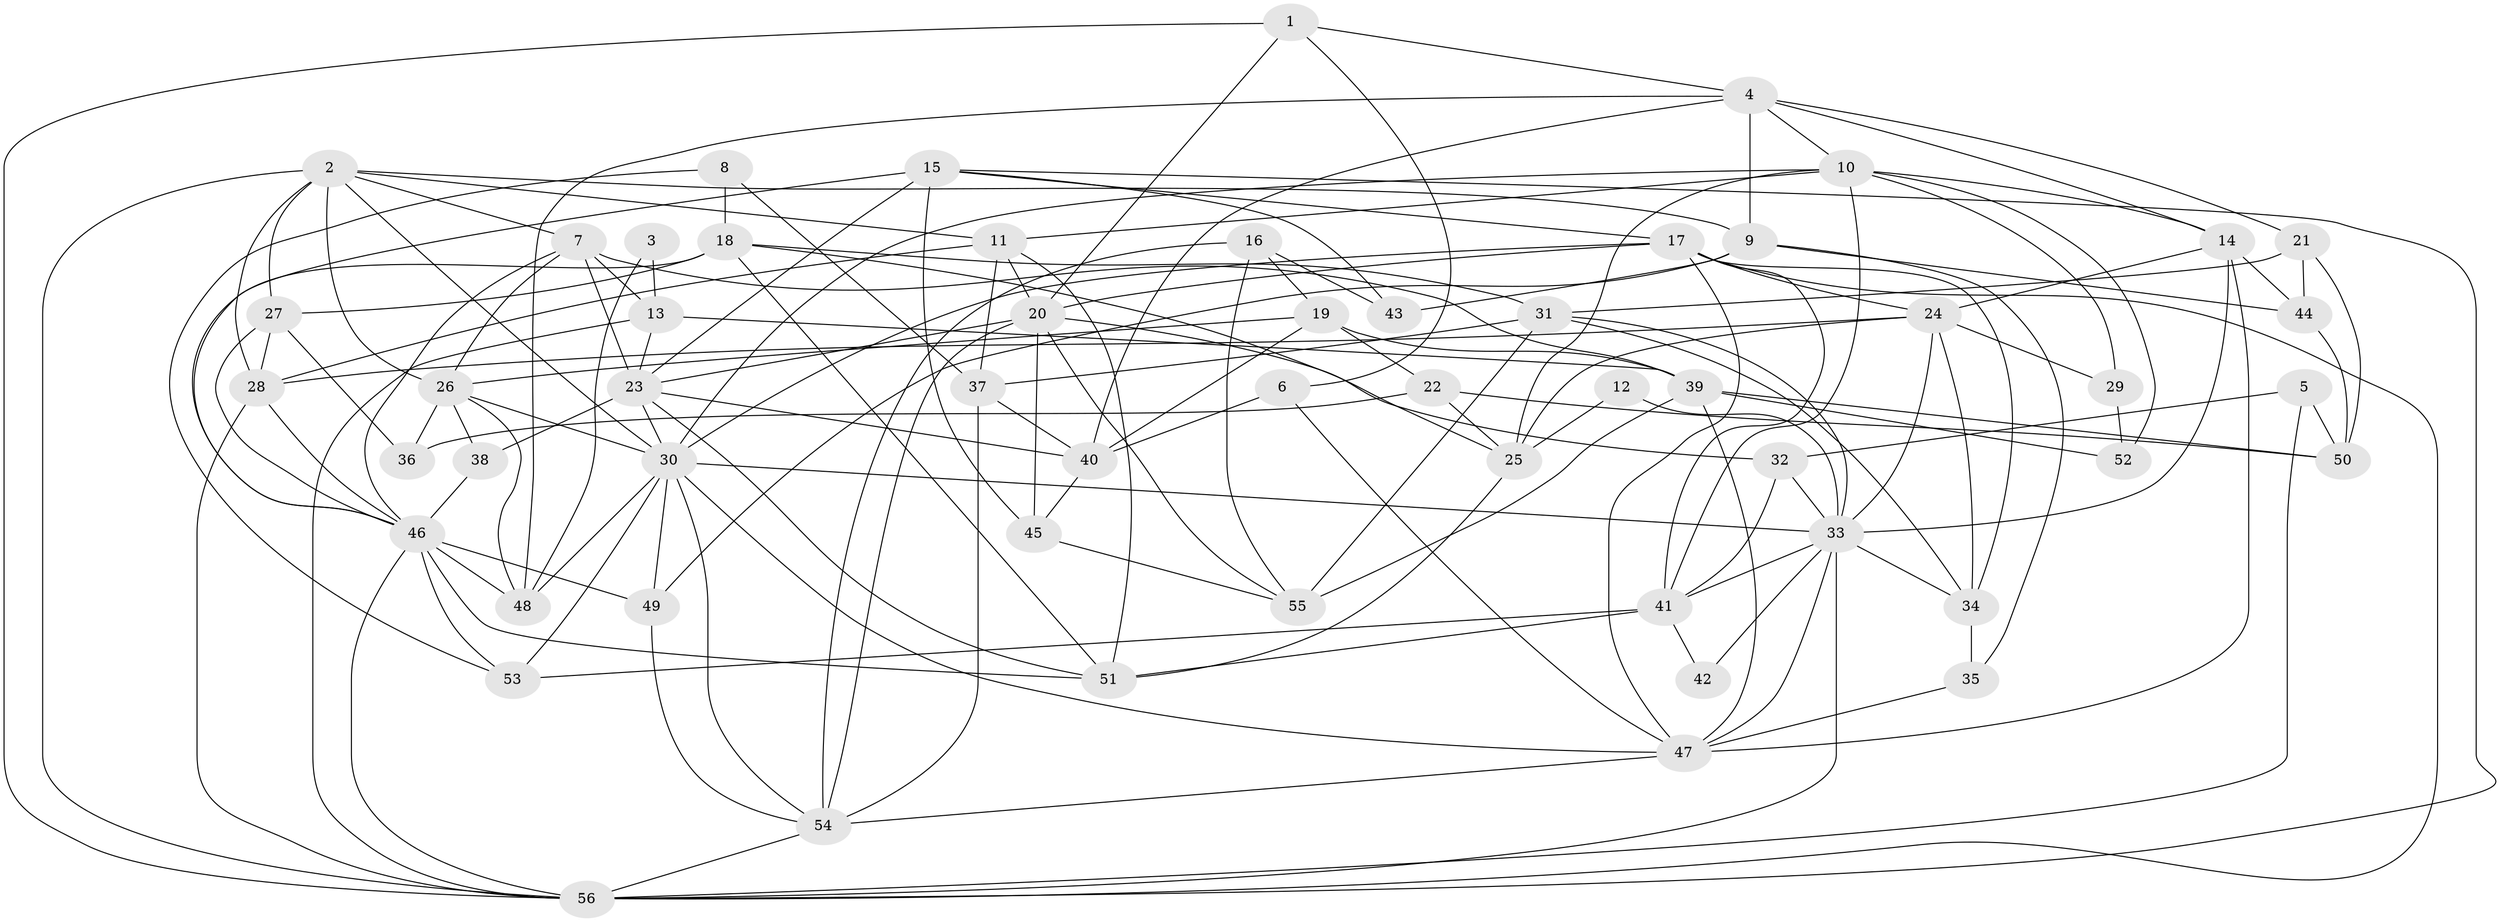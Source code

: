 // original degree distribution, {3: 0.2767857142857143, 2: 0.125, 8: 0.017857142857142856, 4: 0.2857142857142857, 6: 0.07142857142857142, 5: 0.1875, 7: 0.026785714285714284, 9: 0.008928571428571428}
// Generated by graph-tools (version 1.1) at 2025/02/03/09/25 03:02:14]
// undirected, 56 vertices, 154 edges
graph export_dot {
graph [start="1"]
  node [color=gray90,style=filled];
  1;
  2;
  3;
  4;
  5;
  6;
  7;
  8;
  9;
  10;
  11;
  12;
  13;
  14;
  15;
  16;
  17;
  18;
  19;
  20;
  21;
  22;
  23;
  24;
  25;
  26;
  27;
  28;
  29;
  30;
  31;
  32;
  33;
  34;
  35;
  36;
  37;
  38;
  39;
  40;
  41;
  42;
  43;
  44;
  45;
  46;
  47;
  48;
  49;
  50;
  51;
  52;
  53;
  54;
  55;
  56;
  1 -- 4 [weight=1.0];
  1 -- 6 [weight=1.0];
  1 -- 20 [weight=1.0];
  1 -- 56 [weight=1.0];
  2 -- 7 [weight=1.0];
  2 -- 9 [weight=1.0];
  2 -- 11 [weight=1.0];
  2 -- 26 [weight=1.0];
  2 -- 27 [weight=1.0];
  2 -- 28 [weight=1.0];
  2 -- 30 [weight=1.0];
  2 -- 56 [weight=1.0];
  3 -- 13 [weight=1.0];
  3 -- 48 [weight=1.0];
  4 -- 9 [weight=1.0];
  4 -- 10 [weight=1.0];
  4 -- 14 [weight=1.0];
  4 -- 21 [weight=1.0];
  4 -- 40 [weight=1.0];
  4 -- 48 [weight=1.0];
  5 -- 32 [weight=1.0];
  5 -- 50 [weight=1.0];
  5 -- 56 [weight=1.0];
  6 -- 40 [weight=1.0];
  6 -- 47 [weight=1.0];
  7 -- 13 [weight=1.0];
  7 -- 23 [weight=1.0];
  7 -- 26 [weight=1.0];
  7 -- 39 [weight=1.0];
  7 -- 46 [weight=1.0];
  8 -- 18 [weight=1.0];
  8 -- 37 [weight=1.0];
  8 -- 53 [weight=1.0];
  9 -- 35 [weight=1.0];
  9 -- 43 [weight=1.0];
  9 -- 44 [weight=1.0];
  9 -- 49 [weight=1.0];
  10 -- 11 [weight=1.0];
  10 -- 14 [weight=1.0];
  10 -- 25 [weight=1.0];
  10 -- 29 [weight=1.0];
  10 -- 30 [weight=1.0];
  10 -- 41 [weight=1.0];
  10 -- 52 [weight=1.0];
  11 -- 20 [weight=1.0];
  11 -- 28 [weight=2.0];
  11 -- 37 [weight=1.0];
  11 -- 51 [weight=1.0];
  12 -- 25 [weight=1.0];
  12 -- 33 [weight=1.0];
  13 -- 23 [weight=1.0];
  13 -- 39 [weight=1.0];
  13 -- 56 [weight=1.0];
  14 -- 24 [weight=1.0];
  14 -- 33 [weight=1.0];
  14 -- 44 [weight=1.0];
  14 -- 47 [weight=1.0];
  15 -- 17 [weight=1.0];
  15 -- 23 [weight=1.0];
  15 -- 43 [weight=1.0];
  15 -- 45 [weight=1.0];
  15 -- 46 [weight=1.0];
  15 -- 56 [weight=1.0];
  16 -- 19 [weight=1.0];
  16 -- 43 [weight=1.0];
  16 -- 54 [weight=1.0];
  16 -- 55 [weight=1.0];
  17 -- 20 [weight=1.0];
  17 -- 24 [weight=1.0];
  17 -- 30 [weight=2.0];
  17 -- 34 [weight=1.0];
  17 -- 41 [weight=1.0];
  17 -- 47 [weight=1.0];
  17 -- 56 [weight=1.0];
  18 -- 25 [weight=2.0];
  18 -- 27 [weight=1.0];
  18 -- 31 [weight=1.0];
  18 -- 46 [weight=1.0];
  18 -- 51 [weight=1.0];
  19 -- 22 [weight=1.0];
  19 -- 26 [weight=1.0];
  19 -- 39 [weight=2.0];
  19 -- 40 [weight=1.0];
  20 -- 23 [weight=1.0];
  20 -- 32 [weight=1.0];
  20 -- 45 [weight=2.0];
  20 -- 54 [weight=1.0];
  20 -- 55 [weight=1.0];
  21 -- 31 [weight=1.0];
  21 -- 44 [weight=1.0];
  21 -- 50 [weight=1.0];
  22 -- 25 [weight=1.0];
  22 -- 36 [weight=1.0];
  22 -- 50 [weight=1.0];
  23 -- 30 [weight=2.0];
  23 -- 38 [weight=1.0];
  23 -- 40 [weight=1.0];
  23 -- 51 [weight=1.0];
  24 -- 25 [weight=1.0];
  24 -- 28 [weight=2.0];
  24 -- 29 [weight=1.0];
  24 -- 33 [weight=1.0];
  24 -- 34 [weight=1.0];
  25 -- 51 [weight=1.0];
  26 -- 30 [weight=1.0];
  26 -- 36 [weight=2.0];
  26 -- 38 [weight=1.0];
  26 -- 48 [weight=1.0];
  27 -- 28 [weight=1.0];
  27 -- 36 [weight=1.0];
  27 -- 46 [weight=1.0];
  28 -- 46 [weight=1.0];
  28 -- 56 [weight=1.0];
  29 -- 52 [weight=1.0];
  30 -- 33 [weight=1.0];
  30 -- 47 [weight=1.0];
  30 -- 48 [weight=1.0];
  30 -- 49 [weight=1.0];
  30 -- 53 [weight=1.0];
  30 -- 54 [weight=1.0];
  31 -- 33 [weight=1.0];
  31 -- 34 [weight=1.0];
  31 -- 37 [weight=1.0];
  31 -- 55 [weight=1.0];
  32 -- 33 [weight=1.0];
  32 -- 41 [weight=1.0];
  33 -- 34 [weight=1.0];
  33 -- 41 [weight=1.0];
  33 -- 42 [weight=2.0];
  33 -- 47 [weight=1.0];
  33 -- 56 [weight=1.0];
  34 -- 35 [weight=1.0];
  35 -- 47 [weight=1.0];
  37 -- 40 [weight=1.0];
  37 -- 54 [weight=1.0];
  38 -- 46 [weight=1.0];
  39 -- 47 [weight=1.0];
  39 -- 50 [weight=1.0];
  39 -- 52 [weight=1.0];
  39 -- 55 [weight=2.0];
  40 -- 45 [weight=1.0];
  41 -- 42 [weight=1.0];
  41 -- 51 [weight=1.0];
  41 -- 53 [weight=1.0];
  44 -- 50 [weight=1.0];
  45 -- 55 [weight=1.0];
  46 -- 48 [weight=1.0];
  46 -- 49 [weight=2.0];
  46 -- 51 [weight=1.0];
  46 -- 53 [weight=1.0];
  46 -- 56 [weight=1.0];
  47 -- 54 [weight=1.0];
  49 -- 54 [weight=1.0];
  54 -- 56 [weight=1.0];
}
